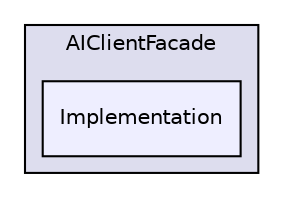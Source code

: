 digraph "D:/Work/Programmieren/Java/D-MARLA/Implementation/MARLA-Client/AIClientFacade/src/AIClientFacade/Implementation" {
  compound=true
  node [ fontsize="10", fontname="Helvetica"];
  edge [ labelfontsize="10", labelfontname="Helvetica"];
  subgraph clusterdir_174851a6e1718e3a77e010225ed9029c {
    graph [ bgcolor="#ddddee", pencolor="black", label="AIClientFacade" fontname="Helvetica", fontsize="10", URL="dir_174851a6e1718e3a77e010225ed9029c.html"]
  dir_0ac7401defc00482fe9d10e163076b03 [shape=box, label="Implementation", style="filled", fillcolor="#eeeeff", pencolor="black", URL="dir_0ac7401defc00482fe9d10e163076b03.html"];
  }
}
